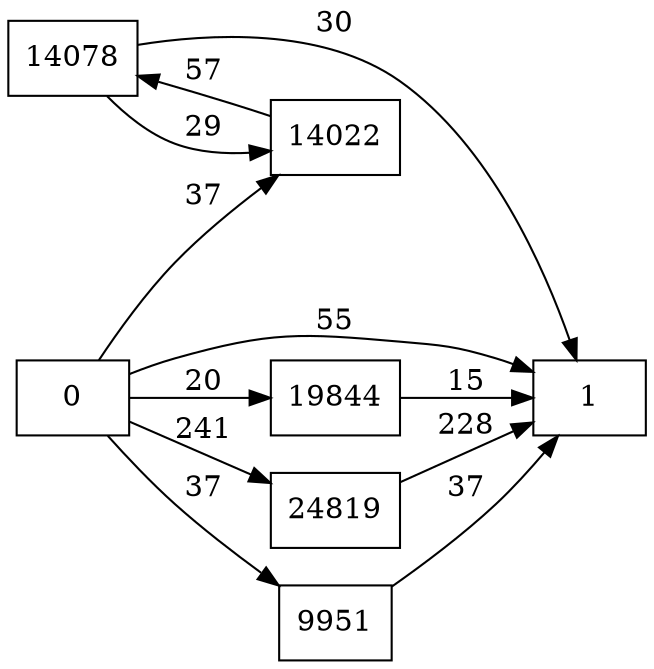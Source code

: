 digraph {
	graph [rankdir=LR]
	node [shape=rectangle]
	9951 -> 1 [label=37]
	14022 -> 14078 [label=57]
	14078 -> 14022 [label=29]
	14078 -> 1 [label=30]
	19844 -> 1 [label=15]
	24819 -> 1 [label=228]
	0 -> 1 [label=55]
	0 -> 9951 [label=37]
	0 -> 14022 [label=37]
	0 -> 19844 [label=20]
	0 -> 24819 [label=241]
}
